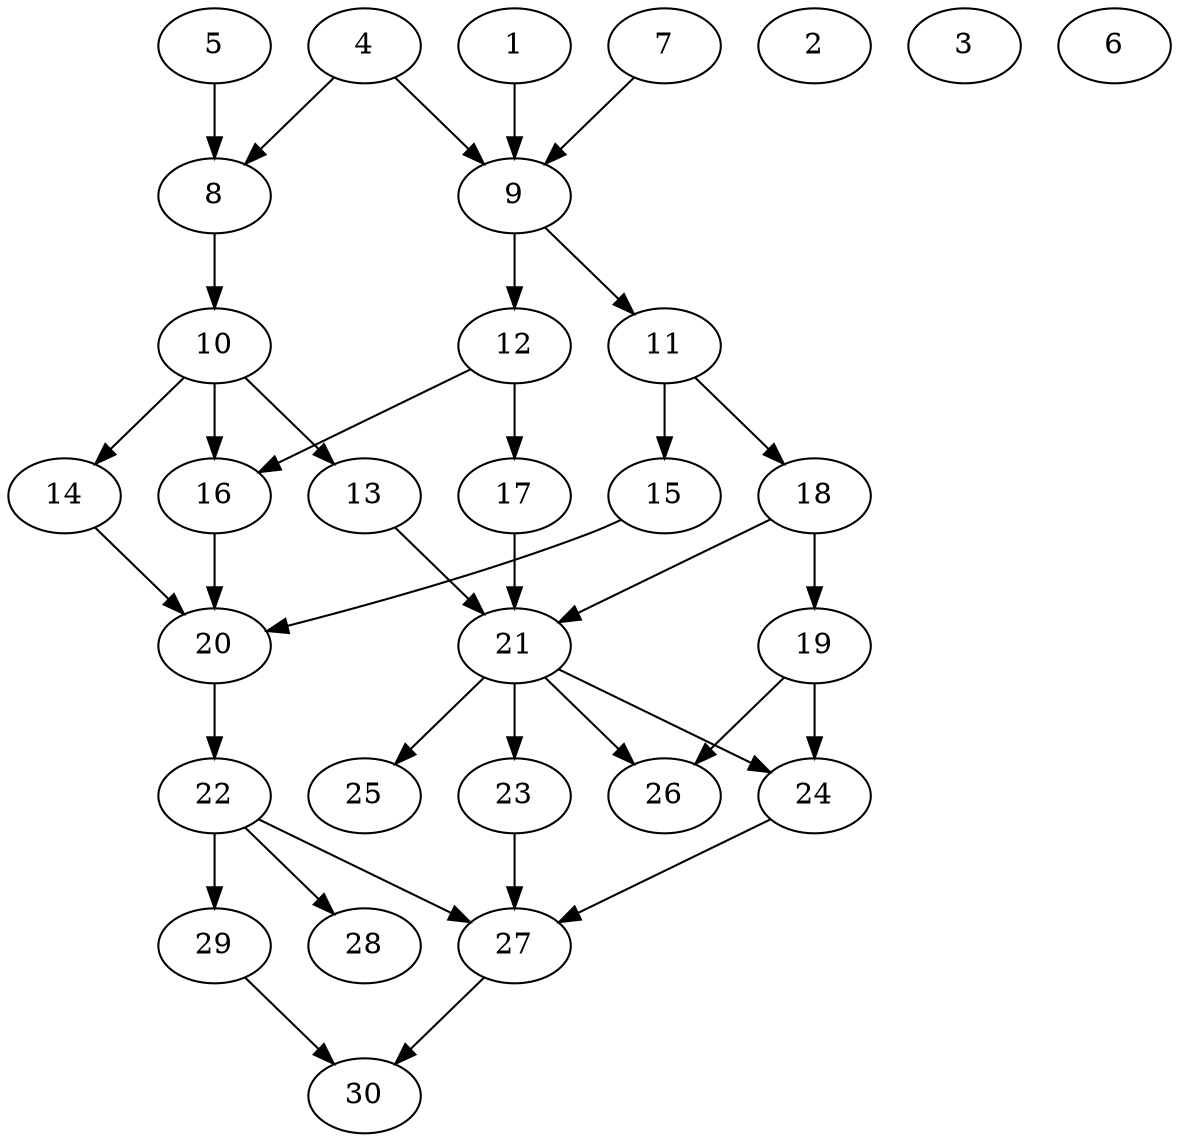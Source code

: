 // DAG automatically generated by daggen at Fri Jul 29 10:40:33 2022
// daggen.exe --dot -n 30 --ccr 0.5 --fat 0.5 --regular 0.5 --density 0.5 -o data\30/random_30_98.gv 
digraph G {
  1 [compute_size="28991029248", trans_size="661115", result_size="29696", ram="8982848",alpha="0.07"]
  1 -> 9 [size ="29696"]
  2 [compute_size="13184262144", trans_size="568597", result_size="0", ram="26988176",alpha="0.05"]
  3 [compute_size="240674186499", trans_size="715462", result_size="0", ram="14339936",alpha="0.06"]
  4 [compute_size="28991029248", trans_size="758396", result_size="29696", ram="36382880",alpha="0.16"]
  4 -> 8 [size ="29696"]
  4 -> 9 [size ="29696"]
  5 [compute_size="156761171788", trans_size="392130", result_size="9216", ram="14251232",alpha="0.08"]
  5 -> 8 [size ="9216"]
  6 [compute_size="134217728000", trans_size="194978", result_size="0", ram="47858960",alpha="0.10"]
  7 [compute_size="12248743936", trans_size="998065", result_size="70656", ram="32218544",alpha="0.07"]
  7 -> 9 [size ="70656"]
  8 [compute_size="154107379712", trans_size="506290", result_size="91136", ram="14704256",alpha="0.14"]
  8 -> 10 [size ="91136"]
  9 [compute_size="52334200986", trans_size="347278", result_size="29696", ram="22578320",alpha="0.12"]
  9 -> 11 [size ="29696"]
  9 -> 12 [size ="29696"]
  10 [compute_size="810968341454", trans_size="183598", result_size="54272", ram="43815008",alpha="0.16"]
  10 -> 13 [size ="54272"]
  10 -> 14 [size ="54272"]
  10 -> 16 [size ="54272"]
  11 [compute_size="46503626943", trans_size="645130", result_size="1024", ram="2621504",alpha="0.19"]
  11 -> 15 [size ="1024"]
  11 -> 18 [size ="1024"]
  12 [compute_size="368293445632", trans_size="854654", result_size="9216", ram="40656512",alpha="0.05"]
  12 -> 16 [size ="9216"]
  12 -> 17 [size ="9216"]
  13 [compute_size="6699264000", trans_size="260546", result_size="1024", ram="36403472",alpha="0.09"]
  13 -> 21 [size ="1024"]
  14 [compute_size="12458752000", trans_size="538227", result_size="1024", ram="43685120",alpha="0.00"]
  14 -> 20 [size ="1024"]
  15 [compute_size="549755813888", trans_size="321383", result_size="91136", ram="39425744",alpha="0.04"]
  15 -> 20 [size ="91136"]
  16 [compute_size="28991029248", trans_size="886974", result_size="29696", ram="36576128",alpha="0.19"]
  16 -> 20 [size ="29696"]
  17 [compute_size="110856191058", trans_size="1024599", result_size="29696", ram="22179152",alpha="0.08"]
  17 -> 21 [size ="29696"]
  18 [compute_size="1220273266631", trans_size="429629", result_size="1024", ram="24954320",alpha="0.15"]
  18 -> 19 [size ="1024"]
  18 -> 21 [size ="1024"]
  19 [compute_size="782757789696", trans_size="788350", result_size="54272", ram="15041648",alpha="0.14"]
  19 -> 24 [size ="54272"]
  19 -> 26 [size ="54272"]
  20 [compute_size="158844769347", trans_size="819776", result_size="13312", ram="48330992",alpha="0.04"]
  20 -> 22 [size ="13312"]
  21 [compute_size="368293445632", trans_size="373716", result_size="9216", ram="33043808",alpha="0.05"]
  21 -> 23 [size ="9216"]
  21 -> 24 [size ="9216"]
  21 -> 25 [size ="9216"]
  21 -> 26 [size ="9216"]
  22 [compute_size="94766829055", trans_size="196449", result_size="29696", ram="31570688",alpha="0.08"]
  22 -> 27 [size ="29696"]
  22 -> 28 [size ="29696"]
  22 -> 29 [size ="29696"]
  23 [compute_size="68719476736", trans_size="1009766", result_size="74752", ram="49640960",alpha="0.06"]
  23 -> 27 [size ="74752"]
  24 [compute_size="761249792", trans_size="664663", result_size="70656", ram="28985600",alpha="0.12"]
  24 -> 27 [size ="70656"]
  25 [compute_size="1073741824000", trans_size="744553", result_size="0", ram="26544656",alpha="0.16"]
  26 [compute_size="31091589120", trans_size="858202", result_size="0", ram="38701856",alpha="0.09"]
  27 [compute_size="73849462661", trans_size="54380", result_size="29696", ram="20713952",alpha="0.18"]
  27 -> 30 [size ="29696"]
  28 [compute_size="37469122560", trans_size="592382", result_size="0", ram="44192000",alpha="0.19"]
  29 [compute_size="797527244800", trans_size="1030674", result_size="91136", ram="52183280",alpha="0.15"]
  29 -> 30 [size ="91136"]
  30 [compute_size="17677926400", trans_size="92934", result_size="0", ram="31608704",alpha="0.05"]
}
